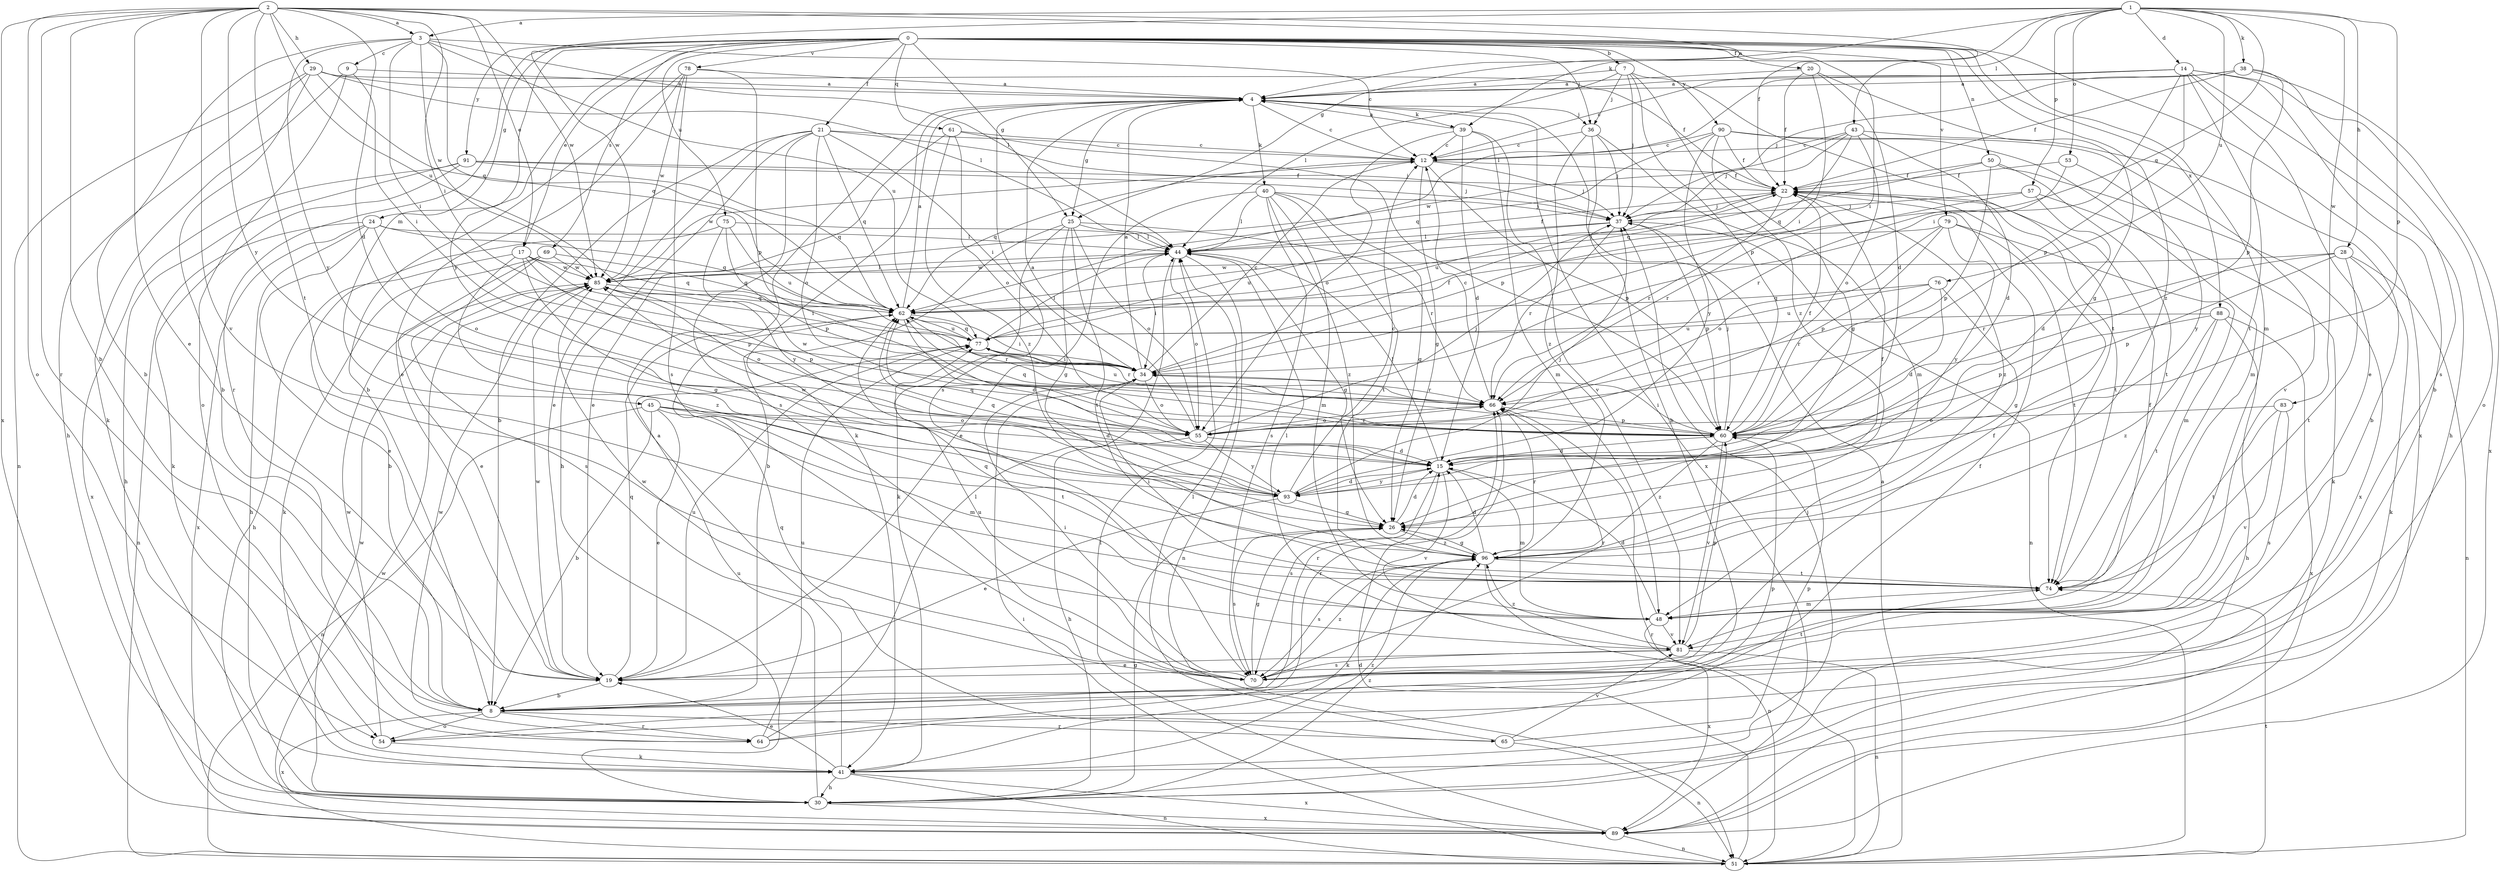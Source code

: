 strict digraph  {
0;
1;
2;
3;
4;
7;
8;
9;
12;
14;
15;
17;
19;
20;
21;
22;
24;
25;
26;
28;
29;
30;
34;
36;
37;
38;
39;
40;
41;
43;
44;
45;
48;
50;
51;
53;
54;
55;
57;
60;
61;
62;
64;
65;
66;
69;
70;
74;
75;
76;
77;
78;
79;
81;
83;
85;
88;
89;
90;
91;
93;
96;
0 -> 7  [label=b];
0 -> 17  [label=e];
0 -> 20  [label=f];
0 -> 21  [label=f];
0 -> 24  [label=g];
0 -> 25  [label=g];
0 -> 34  [label=i];
0 -> 36  [label=j];
0 -> 45  [label=m];
0 -> 48  [label=m];
0 -> 50  [label=n];
0 -> 61  [label=q];
0 -> 64  [label=r];
0 -> 69  [label=s];
0 -> 75  [label=u];
0 -> 78  [label=v];
0 -> 79  [label=v];
0 -> 88  [label=x];
0 -> 89  [label=x];
0 -> 90  [label=y];
0 -> 91  [label=y];
0 -> 93  [label=y];
0 -> 96  [label=z];
1 -> 3  [label=a];
1 -> 14  [label=d];
1 -> 25  [label=g];
1 -> 28  [label=h];
1 -> 38  [label=k];
1 -> 39  [label=k];
1 -> 43  [label=l];
1 -> 53  [label=o];
1 -> 57  [label=p];
1 -> 60  [label=p];
1 -> 62  [label=q];
1 -> 76  [label=u];
1 -> 83  [label=w];
1 -> 85  [label=w];
2 -> 3  [label=a];
2 -> 4  [label=a];
2 -> 8  [label=b];
2 -> 15  [label=d];
2 -> 17  [label=e];
2 -> 19  [label=e];
2 -> 22  [label=f];
2 -> 29  [label=h];
2 -> 34  [label=i];
2 -> 54  [label=o];
2 -> 64  [label=r];
2 -> 74  [label=t];
2 -> 77  [label=u];
2 -> 81  [label=v];
2 -> 85  [label=w];
2 -> 89  [label=x];
2 -> 93  [label=y];
3 -> 8  [label=b];
3 -> 9  [label=c];
3 -> 12  [label=c];
3 -> 34  [label=i];
3 -> 44  [label=l];
3 -> 62  [label=q];
3 -> 77  [label=u];
3 -> 85  [label=w];
3 -> 93  [label=y];
4 -> 12  [label=c];
4 -> 25  [label=g];
4 -> 36  [label=j];
4 -> 39  [label=k];
4 -> 40  [label=k];
4 -> 41  [label=k];
4 -> 70  [label=s];
4 -> 89  [label=x];
7 -> 4  [label=a];
7 -> 36  [label=j];
7 -> 37  [label=j];
7 -> 44  [label=l];
7 -> 60  [label=p];
7 -> 74  [label=t];
7 -> 96  [label=z];
8 -> 54  [label=o];
8 -> 64  [label=r];
8 -> 65  [label=r];
8 -> 66  [label=r];
8 -> 89  [label=x];
9 -> 4  [label=a];
9 -> 34  [label=i];
9 -> 41  [label=k];
9 -> 54  [label=o];
12 -> 22  [label=f];
12 -> 26  [label=g];
12 -> 37  [label=j];
12 -> 60  [label=p];
12 -> 62  [label=q];
12 -> 85  [label=w];
14 -> 4  [label=a];
14 -> 8  [label=b];
14 -> 12  [label=c];
14 -> 19  [label=e];
14 -> 30  [label=h];
14 -> 34  [label=i];
14 -> 44  [label=l];
14 -> 54  [label=o];
14 -> 60  [label=p];
14 -> 74  [label=t];
15 -> 44  [label=l];
15 -> 48  [label=m];
15 -> 62  [label=q];
15 -> 70  [label=s];
15 -> 81  [label=v];
15 -> 93  [label=y];
17 -> 26  [label=g];
17 -> 30  [label=h];
17 -> 34  [label=i];
17 -> 60  [label=p];
17 -> 62  [label=q];
17 -> 85  [label=w];
17 -> 96  [label=z];
19 -> 8  [label=b];
19 -> 62  [label=q];
19 -> 77  [label=u];
19 -> 85  [label=w];
20 -> 4  [label=a];
20 -> 15  [label=d];
20 -> 22  [label=f];
20 -> 26  [label=g];
20 -> 34  [label=i];
21 -> 8  [label=b];
21 -> 12  [label=c];
21 -> 19  [label=e];
21 -> 30  [label=h];
21 -> 34  [label=i];
21 -> 37  [label=j];
21 -> 55  [label=o];
21 -> 62  [label=q];
21 -> 70  [label=s];
22 -> 37  [label=j];
22 -> 66  [label=r];
22 -> 74  [label=t];
22 -> 77  [label=u];
22 -> 96  [label=z];
24 -> 19  [label=e];
24 -> 30  [label=h];
24 -> 44  [label=l];
24 -> 51  [label=n];
24 -> 55  [label=o];
24 -> 62  [label=q];
24 -> 89  [label=x];
25 -> 8  [label=b];
25 -> 26  [label=g];
25 -> 41  [label=k];
25 -> 44  [label=l];
25 -> 55  [label=o];
25 -> 66  [label=r];
25 -> 74  [label=t];
26 -> 15  [label=d];
26 -> 22  [label=f];
26 -> 70  [label=s];
26 -> 96  [label=z];
28 -> 41  [label=k];
28 -> 51  [label=n];
28 -> 60  [label=p];
28 -> 66  [label=r];
28 -> 74  [label=t];
28 -> 85  [label=w];
29 -> 4  [label=a];
29 -> 8  [label=b];
29 -> 22  [label=f];
29 -> 30  [label=h];
29 -> 44  [label=l];
29 -> 51  [label=n];
29 -> 62  [label=q];
30 -> 26  [label=g];
30 -> 37  [label=j];
30 -> 77  [label=u];
30 -> 85  [label=w];
30 -> 89  [label=x];
30 -> 96  [label=z];
34 -> 4  [label=a];
34 -> 12  [label=c];
34 -> 22  [label=f];
34 -> 55  [label=o];
34 -> 66  [label=r];
36 -> 8  [label=b];
36 -> 12  [label=c];
36 -> 37  [label=j];
36 -> 48  [label=m];
36 -> 96  [label=z];
37 -> 44  [label=l];
37 -> 51  [label=n];
37 -> 60  [label=p];
37 -> 66  [label=r];
37 -> 77  [label=u];
38 -> 4  [label=a];
38 -> 22  [label=f];
38 -> 37  [label=j];
38 -> 60  [label=p];
38 -> 70  [label=s];
38 -> 89  [label=x];
39 -> 4  [label=a];
39 -> 12  [label=c];
39 -> 15  [label=d];
39 -> 48  [label=m];
39 -> 55  [label=o];
39 -> 81  [label=v];
40 -> 19  [label=e];
40 -> 26  [label=g];
40 -> 37  [label=j];
40 -> 44  [label=l];
40 -> 48  [label=m];
40 -> 70  [label=s];
40 -> 74  [label=t];
40 -> 96  [label=z];
41 -> 4  [label=a];
41 -> 19  [label=e];
41 -> 30  [label=h];
41 -> 51  [label=n];
41 -> 89  [label=x];
41 -> 96  [label=z];
43 -> 8  [label=b];
43 -> 12  [label=c];
43 -> 15  [label=d];
43 -> 37  [label=j];
43 -> 55  [label=o];
43 -> 62  [label=q];
43 -> 85  [label=w];
44 -> 22  [label=f];
44 -> 26  [label=g];
44 -> 34  [label=i];
44 -> 51  [label=n];
44 -> 55  [label=o];
44 -> 85  [label=w];
45 -> 8  [label=b];
45 -> 15  [label=d];
45 -> 19  [label=e];
45 -> 48  [label=m];
45 -> 51  [label=n];
45 -> 55  [label=o];
45 -> 74  [label=t];
48 -> 15  [label=d];
48 -> 22  [label=f];
48 -> 44  [label=l];
48 -> 62  [label=q];
48 -> 81  [label=v];
48 -> 89  [label=x];
50 -> 22  [label=f];
50 -> 60  [label=p];
50 -> 62  [label=q];
50 -> 74  [label=t];
50 -> 89  [label=x];
51 -> 4  [label=a];
51 -> 15  [label=d];
51 -> 34  [label=i];
51 -> 66  [label=r];
51 -> 74  [label=t];
51 -> 85  [label=w];
53 -> 22  [label=f];
53 -> 66  [label=r];
53 -> 93  [label=y];
54 -> 41  [label=k];
54 -> 60  [label=p];
54 -> 85  [label=w];
55 -> 4  [label=a];
55 -> 15  [label=d];
55 -> 30  [label=h];
55 -> 37  [label=j];
55 -> 66  [label=r];
55 -> 93  [label=y];
57 -> 15  [label=d];
57 -> 37  [label=j];
57 -> 41  [label=k];
57 -> 66  [label=r];
60 -> 15  [label=d];
60 -> 22  [label=f];
60 -> 34  [label=i];
60 -> 37  [label=j];
60 -> 62  [label=q];
60 -> 81  [label=v];
60 -> 96  [label=z];
61 -> 12  [label=c];
61 -> 19  [label=e];
61 -> 55  [label=o];
61 -> 60  [label=p];
61 -> 96  [label=z];
62 -> 4  [label=a];
62 -> 15  [label=d];
62 -> 34  [label=i];
62 -> 66  [label=r];
62 -> 77  [label=u];
64 -> 22  [label=f];
64 -> 44  [label=l];
64 -> 66  [label=r];
64 -> 77  [label=u];
64 -> 85  [label=w];
65 -> 44  [label=l];
65 -> 51  [label=n];
65 -> 60  [label=p];
65 -> 62  [label=q];
65 -> 81  [label=v];
66 -> 12  [label=c];
66 -> 55  [label=o];
66 -> 60  [label=p];
66 -> 77  [label=u];
66 -> 85  [label=w];
69 -> 19  [label=e];
69 -> 41  [label=k];
69 -> 62  [label=q];
69 -> 70  [label=s];
69 -> 85  [label=w];
70 -> 22  [label=f];
70 -> 26  [label=g];
70 -> 34  [label=i];
70 -> 66  [label=r];
70 -> 74  [label=t];
70 -> 77  [label=u];
70 -> 85  [label=w];
70 -> 96  [label=z];
74 -> 34  [label=i];
74 -> 48  [label=m];
75 -> 8  [label=b];
75 -> 44  [label=l];
75 -> 60  [label=p];
75 -> 77  [label=u];
75 -> 93  [label=y];
76 -> 15  [label=d];
76 -> 26  [label=g];
76 -> 62  [label=q];
76 -> 66  [label=r];
76 -> 77  [label=u];
77 -> 34  [label=i];
77 -> 44  [label=l];
77 -> 62  [label=q];
77 -> 66  [label=r];
78 -> 4  [label=a];
78 -> 8  [label=b];
78 -> 19  [label=e];
78 -> 60  [label=p];
78 -> 70  [label=s];
78 -> 85  [label=w];
79 -> 44  [label=l];
79 -> 48  [label=m];
79 -> 55  [label=o];
79 -> 60  [label=p];
79 -> 74  [label=t];
79 -> 93  [label=y];
81 -> 19  [label=e];
81 -> 51  [label=n];
81 -> 60  [label=p];
81 -> 70  [label=s];
81 -> 96  [label=z];
83 -> 55  [label=o];
83 -> 70  [label=s];
83 -> 74  [label=t];
83 -> 81  [label=v];
85 -> 44  [label=l];
85 -> 55  [label=o];
85 -> 60  [label=p];
85 -> 62  [label=q];
88 -> 30  [label=h];
88 -> 60  [label=p];
88 -> 74  [label=t];
88 -> 77  [label=u];
88 -> 89  [label=x];
88 -> 96  [label=z];
89 -> 44  [label=l];
89 -> 51  [label=n];
90 -> 12  [label=c];
90 -> 22  [label=f];
90 -> 26  [label=g];
90 -> 48  [label=m];
90 -> 62  [label=q];
90 -> 81  [label=v];
90 -> 93  [label=y];
91 -> 22  [label=f];
91 -> 30  [label=h];
91 -> 37  [label=j];
91 -> 41  [label=k];
91 -> 62  [label=q];
91 -> 89  [label=x];
93 -> 12  [label=c];
93 -> 15  [label=d];
93 -> 19  [label=e];
93 -> 26  [label=g];
93 -> 37  [label=j];
93 -> 62  [label=q];
93 -> 85  [label=w];
96 -> 15  [label=d];
96 -> 26  [label=g];
96 -> 41  [label=k];
96 -> 51  [label=n];
96 -> 66  [label=r];
96 -> 70  [label=s];
96 -> 74  [label=t];
}
